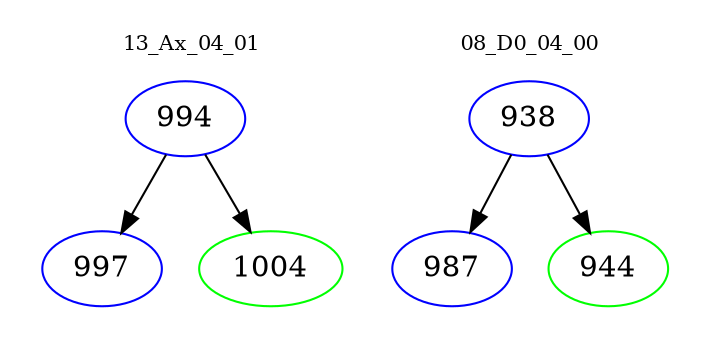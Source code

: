 digraph{
subgraph cluster_0 {
color = white
label = "13_Ax_04_01";
fontsize=10;
T0_994 [label="994", color="blue"]
T0_994 -> T0_997 [color="black"]
T0_997 [label="997", color="blue"]
T0_994 -> T0_1004 [color="black"]
T0_1004 [label="1004", color="green"]
}
subgraph cluster_1 {
color = white
label = "08_D0_04_00";
fontsize=10;
T1_938 [label="938", color="blue"]
T1_938 -> T1_987 [color="black"]
T1_987 [label="987", color="blue"]
T1_938 -> T1_944 [color="black"]
T1_944 [label="944", color="green"]
}
}
